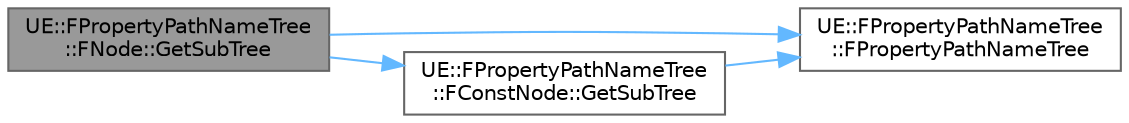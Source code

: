 digraph "UE::FPropertyPathNameTree::FNode::GetSubTree"
{
 // INTERACTIVE_SVG=YES
 // LATEX_PDF_SIZE
  bgcolor="transparent";
  edge [fontname=Helvetica,fontsize=10,labelfontname=Helvetica,labelfontsize=10];
  node [fontname=Helvetica,fontsize=10,shape=box,height=0.2,width=0.4];
  rankdir="LR";
  Node1 [id="Node000001",label="UE::FPropertyPathNameTree\l::FNode::GetSubTree",height=0.2,width=0.4,color="gray40", fillcolor="grey60", style="filled", fontcolor="black",tooltip=" "];
  Node1 -> Node2 [id="edge1_Node000001_Node000002",color="steelblue1",style="solid",tooltip=" "];
  Node2 [id="Node000002",label="UE::FPropertyPathNameTree\l::FPropertyPathNameTree",height=0.2,width=0.4,color="grey40", fillcolor="white", style="filled",URL="$de/d55/classUE_1_1FPropertyPathNameTree.html#adc3485f3b5ca40d0d3e0be993fe2c09b",tooltip=" "];
  Node1 -> Node3 [id="edge2_Node000001_Node000003",color="steelblue1",style="solid",tooltip=" "];
  Node3 [id="Node000003",label="UE::FPropertyPathNameTree\l::FConstNode::GetSubTree",height=0.2,width=0.4,color="grey40", fillcolor="white", style="filled",URL="$d3/d29/structUE_1_1FPropertyPathNameTree_1_1FConstNode.html#a703f83ae3bc4cff6d4ba99e4d4523fa8",tooltip=" "];
  Node3 -> Node2 [id="edge3_Node000003_Node000002",color="steelblue1",style="solid",tooltip=" "];
}
